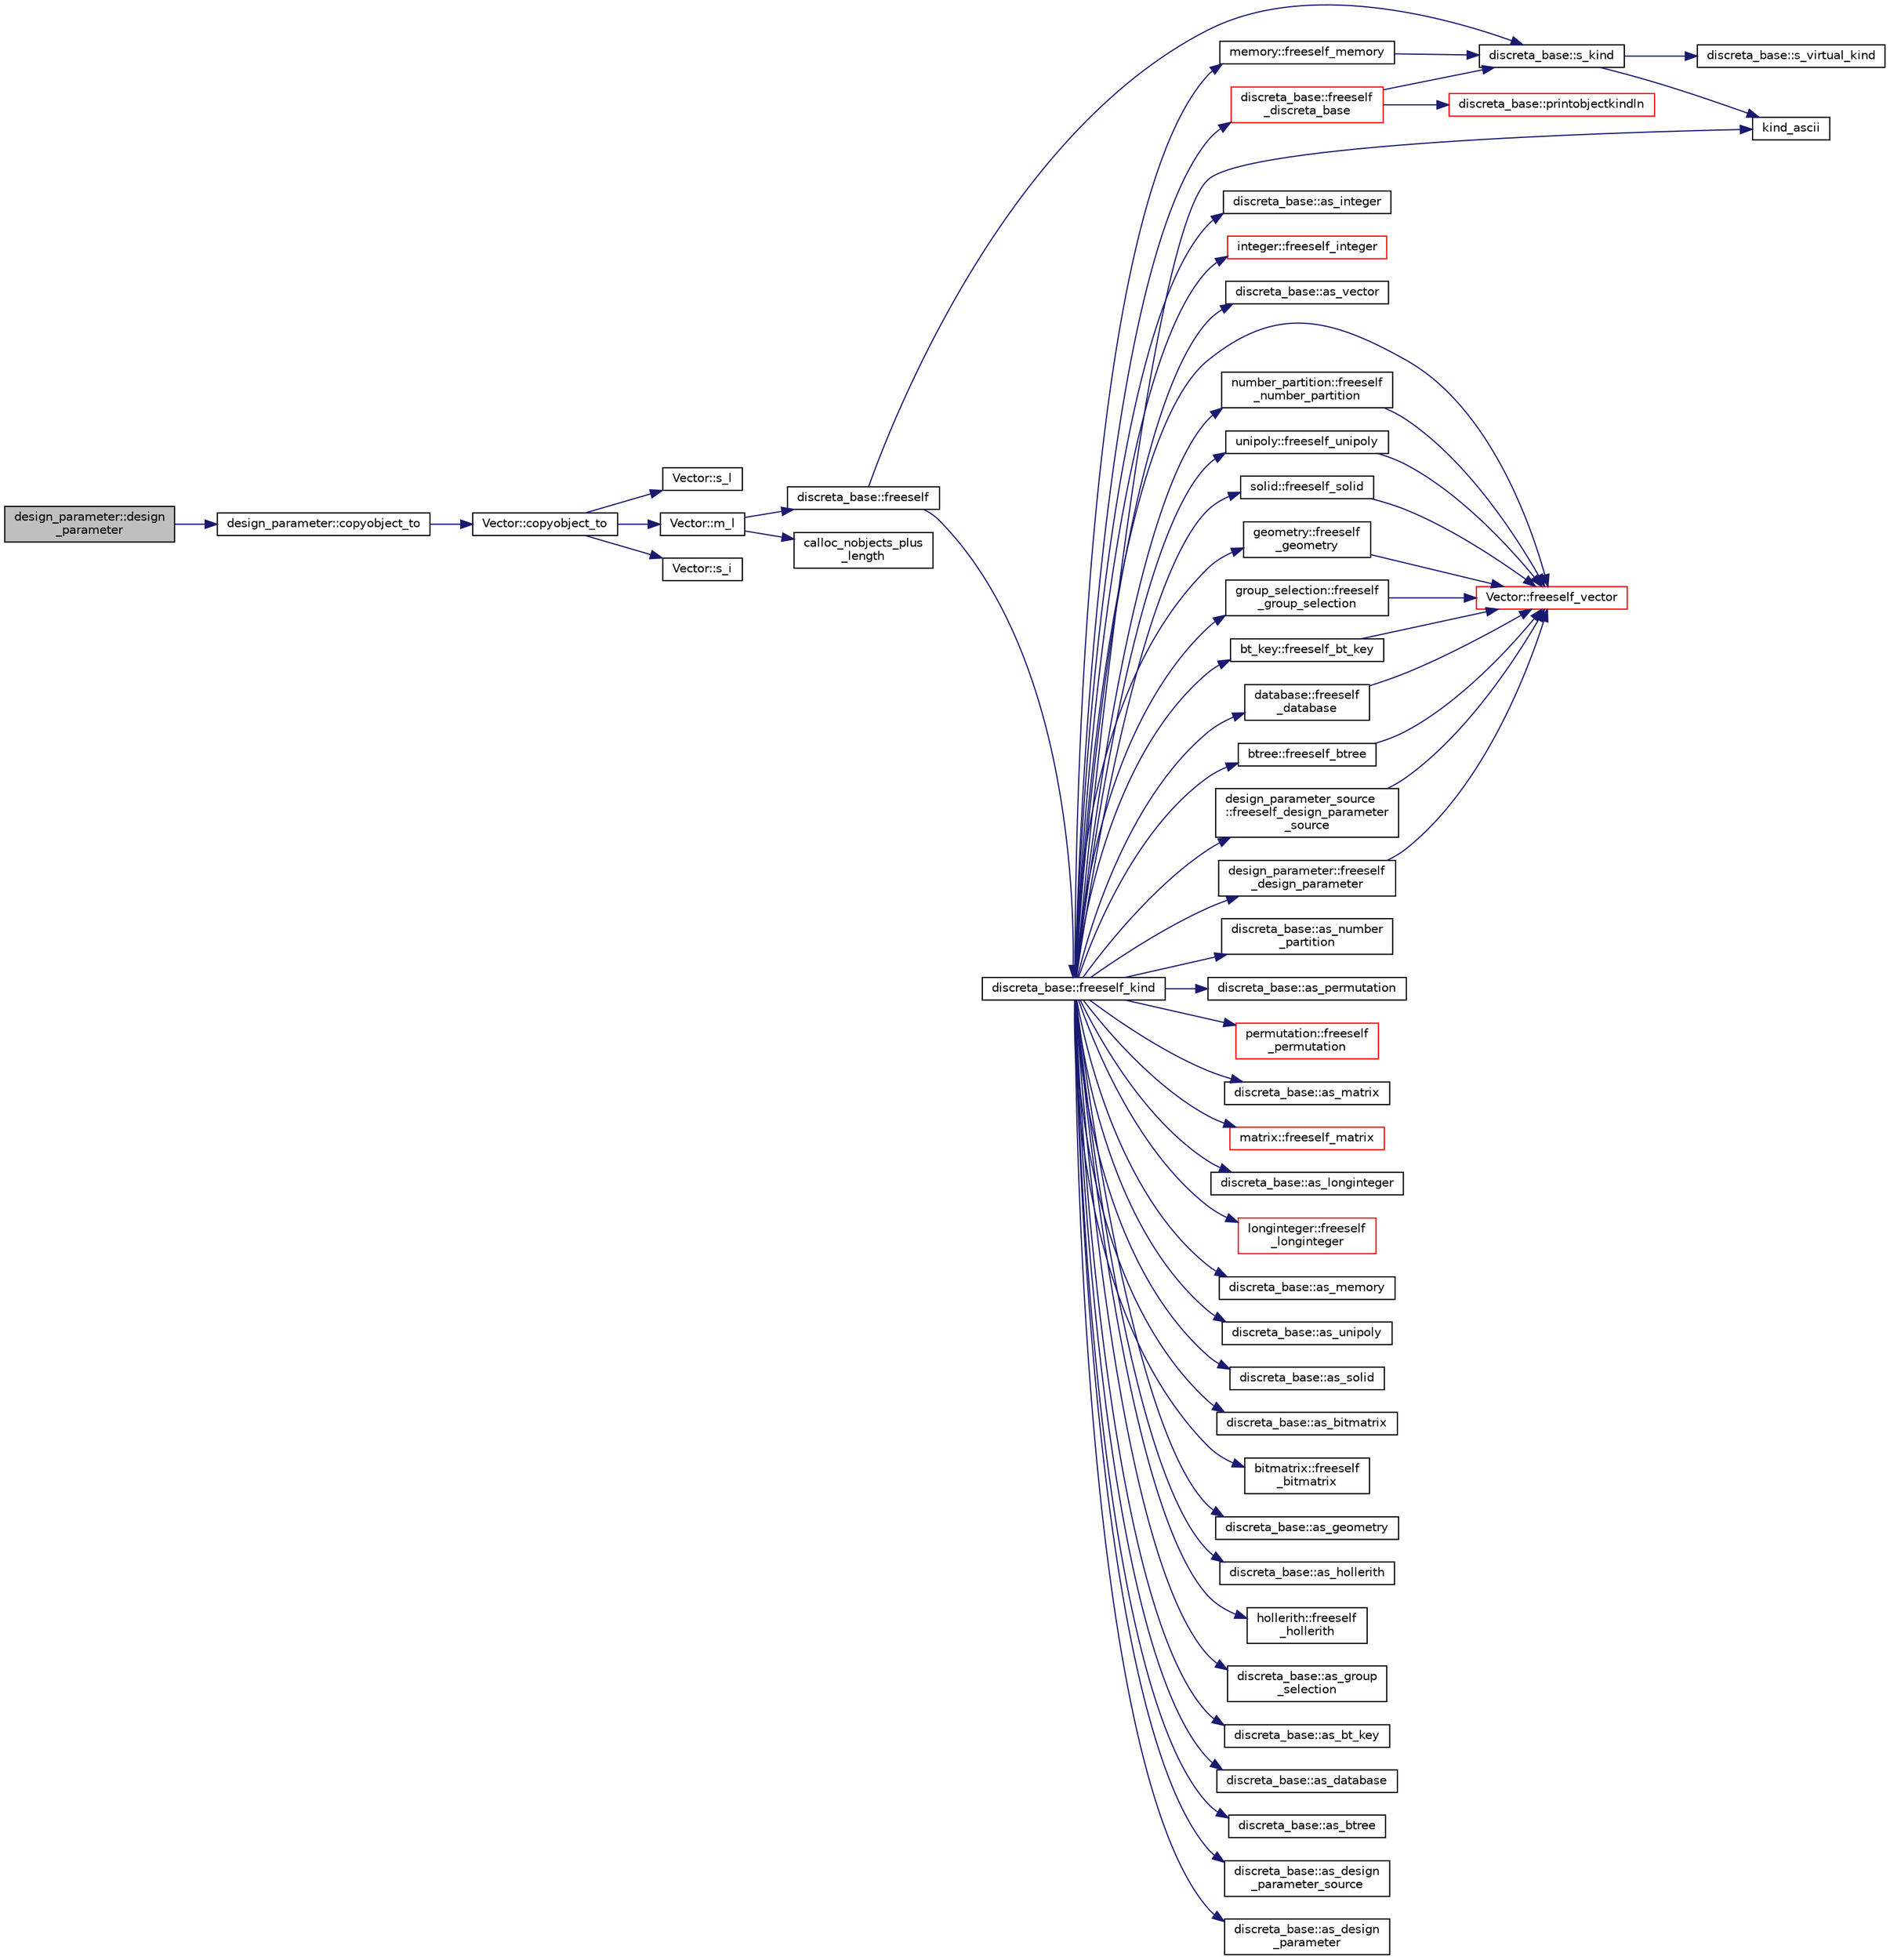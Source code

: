 digraph "design_parameter::design_parameter"
{
  edge [fontname="Helvetica",fontsize="10",labelfontname="Helvetica",labelfontsize="10"];
  node [fontname="Helvetica",fontsize="10",shape=record];
  rankdir="LR";
  Node2 [label="design_parameter::design\l_parameter",height=0.2,width=0.4,color="black", fillcolor="grey75", style="filled", fontcolor="black"];
  Node2 -> Node3 [color="midnightblue",fontsize="10",style="solid",fontname="Helvetica"];
  Node3 [label="design_parameter::copyobject_to",height=0.2,width=0.4,color="black", fillcolor="white", style="filled",URL="$da/d94/classdesign__parameter.html#a4e0434c6fd0d805543d730b40fc8e01f"];
  Node3 -> Node4 [color="midnightblue",fontsize="10",style="solid",fontname="Helvetica"];
  Node4 [label="Vector::copyobject_to",height=0.2,width=0.4,color="black", fillcolor="white", style="filled",URL="$d5/db2/class_vector.html#af657307f3d344c8cef5d633335a5f484"];
  Node4 -> Node5 [color="midnightblue",fontsize="10",style="solid",fontname="Helvetica"];
  Node5 [label="Vector::s_l",height=0.2,width=0.4,color="black", fillcolor="white", style="filled",URL="$d5/db2/class_vector.html#ad2dc082288f858d22a528832289e0704"];
  Node4 -> Node6 [color="midnightblue",fontsize="10",style="solid",fontname="Helvetica"];
  Node6 [label="Vector::m_l",height=0.2,width=0.4,color="black", fillcolor="white", style="filled",URL="$d5/db2/class_vector.html#a00f5520c2a6b4f5282a1a8bcf8ea74eb"];
  Node6 -> Node7 [color="midnightblue",fontsize="10",style="solid",fontname="Helvetica"];
  Node7 [label="discreta_base::freeself",height=0.2,width=0.4,color="black", fillcolor="white", style="filled",URL="$d7/d71/classdiscreta__base.html#a9a3c9501a562293b5667c11b9174d6e5"];
  Node7 -> Node8 [color="midnightblue",fontsize="10",style="solid",fontname="Helvetica"];
  Node8 [label="discreta_base::freeself_kind",height=0.2,width=0.4,color="black", fillcolor="white", style="filled",URL="$d7/d71/classdiscreta__base.html#a63a23ada2165b3838fab719ed458cec8"];
  Node8 -> Node9 [color="midnightblue",fontsize="10",style="solid",fontname="Helvetica"];
  Node9 [label="discreta_base::freeself\l_discreta_base",height=0.2,width=0.4,color="red", fillcolor="white", style="filled",URL="$d7/d71/classdiscreta__base.html#a8b1ec2cee4566034441e066dc2c027db"];
  Node9 -> Node10 [color="midnightblue",fontsize="10",style="solid",fontname="Helvetica"];
  Node10 [label="discreta_base::s_kind",height=0.2,width=0.4,color="black", fillcolor="white", style="filled",URL="$d7/d71/classdiscreta__base.html#a8a830025c74adbbc3362418a7c2ba157"];
  Node10 -> Node11 [color="midnightblue",fontsize="10",style="solid",fontname="Helvetica"];
  Node11 [label="discreta_base::s_virtual_kind",height=0.2,width=0.4,color="black", fillcolor="white", style="filled",URL="$d7/d71/classdiscreta__base.html#a52778a6d6943a468be083d0785d418fb"];
  Node10 -> Node12 [color="midnightblue",fontsize="10",style="solid",fontname="Helvetica"];
  Node12 [label="kind_ascii",height=0.2,width=0.4,color="black", fillcolor="white", style="filled",URL="$d9/d60/discreta_8h.html#ad0ce825a9f29bc6cec27e1b64cfe27bf"];
  Node9 -> Node13 [color="midnightblue",fontsize="10",style="solid",fontname="Helvetica"];
  Node13 [label="discreta_base::printobjectkindln",height=0.2,width=0.4,color="red", fillcolor="white", style="filled",URL="$d7/d71/classdiscreta__base.html#a677ccc8f392ebedde05e453f8cf59559"];
  Node8 -> Node16 [color="midnightblue",fontsize="10",style="solid",fontname="Helvetica"];
  Node16 [label="discreta_base::as_integer",height=0.2,width=0.4,color="black", fillcolor="white", style="filled",URL="$d7/d71/classdiscreta__base.html#a00d7691eaf874fd283d942692fe8dd26"];
  Node8 -> Node17 [color="midnightblue",fontsize="10",style="solid",fontname="Helvetica"];
  Node17 [label="integer::freeself_integer",height=0.2,width=0.4,color="red", fillcolor="white", style="filled",URL="$d0/de5/classinteger.html#a02eb557612c9db1820dd75a77151edc0"];
  Node8 -> Node18 [color="midnightblue",fontsize="10",style="solid",fontname="Helvetica"];
  Node18 [label="discreta_base::as_vector",height=0.2,width=0.4,color="black", fillcolor="white", style="filled",URL="$d7/d71/classdiscreta__base.html#a7bdd6cae39c380b128ee9e17e42cf020"];
  Node8 -> Node19 [color="midnightblue",fontsize="10",style="solid",fontname="Helvetica"];
  Node19 [label="Vector::freeself_vector",height=0.2,width=0.4,color="red", fillcolor="white", style="filled",URL="$d5/db2/class_vector.html#ad55c58937ca8fb342247a2c0fb572d20"];
  Node8 -> Node21 [color="midnightblue",fontsize="10",style="solid",fontname="Helvetica"];
  Node21 [label="discreta_base::as_number\l_partition",height=0.2,width=0.4,color="black", fillcolor="white", style="filled",URL="$d7/d71/classdiscreta__base.html#a307aa09de0e925d46697707968ffab00"];
  Node8 -> Node22 [color="midnightblue",fontsize="10",style="solid",fontname="Helvetica"];
  Node22 [label="number_partition::freeself\l_number_partition",height=0.2,width=0.4,color="black", fillcolor="white", style="filled",URL="$df/d50/classnumber__partition.html#aa74111c1c8cd218b654e7b7c1ca42eb5"];
  Node22 -> Node19 [color="midnightblue",fontsize="10",style="solid",fontname="Helvetica"];
  Node8 -> Node23 [color="midnightblue",fontsize="10",style="solid",fontname="Helvetica"];
  Node23 [label="discreta_base::as_permutation",height=0.2,width=0.4,color="black", fillcolor="white", style="filled",URL="$d7/d71/classdiscreta__base.html#aa4e72f36a82984239b12ae831e131098"];
  Node8 -> Node24 [color="midnightblue",fontsize="10",style="solid",fontname="Helvetica"];
  Node24 [label="permutation::freeself\l_permutation",height=0.2,width=0.4,color="red", fillcolor="white", style="filled",URL="$d0/d08/classpermutation.html#a1f86343fa765d71c976d79e5ce372c12"];
  Node8 -> Node25 [color="midnightblue",fontsize="10",style="solid",fontname="Helvetica"];
  Node25 [label="discreta_base::as_matrix",height=0.2,width=0.4,color="black", fillcolor="white", style="filled",URL="$d7/d71/classdiscreta__base.html#ae4d7f56d917a4707b838fbffde6467ff"];
  Node8 -> Node26 [color="midnightblue",fontsize="10",style="solid",fontname="Helvetica"];
  Node26 [label="matrix::freeself_matrix",height=0.2,width=0.4,color="red", fillcolor="white", style="filled",URL="$d1/d8d/classmatrix.html#ab47d61820499f35c15bf82fb6a3b9bd1"];
  Node8 -> Node28 [color="midnightblue",fontsize="10",style="solid",fontname="Helvetica"];
  Node28 [label="discreta_base::as_longinteger",height=0.2,width=0.4,color="black", fillcolor="white", style="filled",URL="$d7/d71/classdiscreta__base.html#a20a094639eb711b10c8694c51937f7cd"];
  Node8 -> Node29 [color="midnightblue",fontsize="10",style="solid",fontname="Helvetica"];
  Node29 [label="longinteger::freeself\l_longinteger",height=0.2,width=0.4,color="red", fillcolor="white", style="filled",URL="$d3/d71/classlonginteger.html#a82006f4b7c6bf897de0387497e16c219"];
  Node8 -> Node31 [color="midnightblue",fontsize="10",style="solid",fontname="Helvetica"];
  Node31 [label="discreta_base::as_memory",height=0.2,width=0.4,color="black", fillcolor="white", style="filled",URL="$d7/d71/classdiscreta__base.html#ad94b2d7dce0cd4fa22db57f6e79c4bd2"];
  Node8 -> Node32 [color="midnightblue",fontsize="10",style="solid",fontname="Helvetica"];
  Node32 [label="memory::freeself_memory",height=0.2,width=0.4,color="black", fillcolor="white", style="filled",URL="$d8/d99/classmemory.html#a19366f9105d79a0e818cc19255d7ef4f"];
  Node32 -> Node10 [color="midnightblue",fontsize="10",style="solid",fontname="Helvetica"];
  Node8 -> Node33 [color="midnightblue",fontsize="10",style="solid",fontname="Helvetica"];
  Node33 [label="discreta_base::as_unipoly",height=0.2,width=0.4,color="black", fillcolor="white", style="filled",URL="$d7/d71/classdiscreta__base.html#ad50d8027f039fe5c2478cddb243adc9d"];
  Node8 -> Node34 [color="midnightblue",fontsize="10",style="solid",fontname="Helvetica"];
  Node34 [label="unipoly::freeself_unipoly",height=0.2,width=0.4,color="black", fillcolor="white", style="filled",URL="$d1/d89/classunipoly.html#aad315db6c6adb555a0c63877aab7d27e"];
  Node34 -> Node19 [color="midnightblue",fontsize="10",style="solid",fontname="Helvetica"];
  Node8 -> Node35 [color="midnightblue",fontsize="10",style="solid",fontname="Helvetica"];
  Node35 [label="discreta_base::as_solid",height=0.2,width=0.4,color="black", fillcolor="white", style="filled",URL="$d7/d71/classdiscreta__base.html#a1fc5f2b85ec97ab0a69dd64903c970a5"];
  Node8 -> Node36 [color="midnightblue",fontsize="10",style="solid",fontname="Helvetica"];
  Node36 [label="solid::freeself_solid",height=0.2,width=0.4,color="black", fillcolor="white", style="filled",URL="$d8/def/classsolid.html#a84c2f0abd7b24b1cf2ccefa9c99567fe"];
  Node36 -> Node19 [color="midnightblue",fontsize="10",style="solid",fontname="Helvetica"];
  Node8 -> Node37 [color="midnightblue",fontsize="10",style="solid",fontname="Helvetica"];
  Node37 [label="discreta_base::as_bitmatrix",height=0.2,width=0.4,color="black", fillcolor="white", style="filled",URL="$d7/d71/classdiscreta__base.html#a071ad54ea8ef6c9d1d15f532e5a76df6"];
  Node8 -> Node38 [color="midnightblue",fontsize="10",style="solid",fontname="Helvetica"];
  Node38 [label="bitmatrix::freeself\l_bitmatrix",height=0.2,width=0.4,color="black", fillcolor="white", style="filled",URL="$de/dc8/classbitmatrix.html#a4b84eed56a244df63819eae6b7ba1eff"];
  Node8 -> Node39 [color="midnightblue",fontsize="10",style="solid",fontname="Helvetica"];
  Node39 [label="discreta_base::as_geometry",height=0.2,width=0.4,color="black", fillcolor="white", style="filled",URL="$d7/d71/classdiscreta__base.html#a38fc7b4cdd830703e9d87354b79bc5c8"];
  Node8 -> Node40 [color="midnightblue",fontsize="10",style="solid",fontname="Helvetica"];
  Node40 [label="geometry::freeself\l_geometry",height=0.2,width=0.4,color="black", fillcolor="white", style="filled",URL="$da/d44/classgeometry.html#a504b1b52d24b4ae00d9fd0b7838b57e6"];
  Node40 -> Node19 [color="midnightblue",fontsize="10",style="solid",fontname="Helvetica"];
  Node8 -> Node41 [color="midnightblue",fontsize="10",style="solid",fontname="Helvetica"];
  Node41 [label="discreta_base::as_hollerith",height=0.2,width=0.4,color="black", fillcolor="white", style="filled",URL="$d7/d71/classdiscreta__base.html#a3e66f82711f314710107e2f29e589690"];
  Node8 -> Node42 [color="midnightblue",fontsize="10",style="solid",fontname="Helvetica"];
  Node42 [label="hollerith::freeself\l_hollerith",height=0.2,width=0.4,color="black", fillcolor="white", style="filled",URL="$d8/d99/classhollerith.html#a240d1b30780c9e09323d0b3ad5e2d1f7"];
  Node8 -> Node43 [color="midnightblue",fontsize="10",style="solid",fontname="Helvetica"];
  Node43 [label="discreta_base::as_group\l_selection",height=0.2,width=0.4,color="black", fillcolor="white", style="filled",URL="$d7/d71/classdiscreta__base.html#aae1bac4883c567718bef9fb610abbdc8"];
  Node8 -> Node44 [color="midnightblue",fontsize="10",style="solid",fontname="Helvetica"];
  Node44 [label="group_selection::freeself\l_group_selection",height=0.2,width=0.4,color="black", fillcolor="white", style="filled",URL="$d6/db0/classgroup__selection.html#a778b1a466858bf7f90516eeba1795798"];
  Node44 -> Node19 [color="midnightblue",fontsize="10",style="solid",fontname="Helvetica"];
  Node8 -> Node45 [color="midnightblue",fontsize="10",style="solid",fontname="Helvetica"];
  Node45 [label="discreta_base::as_bt_key",height=0.2,width=0.4,color="black", fillcolor="white", style="filled",URL="$d7/d71/classdiscreta__base.html#a2734c6e08dca17cf6588bd5064ec1b9f"];
  Node8 -> Node46 [color="midnightblue",fontsize="10",style="solid",fontname="Helvetica"];
  Node46 [label="bt_key::freeself_bt_key",height=0.2,width=0.4,color="black", fillcolor="white", style="filled",URL="$d1/de5/classbt__key.html#aad1f5a9b943d3ae072f1d09a9bb126c6"];
  Node46 -> Node19 [color="midnightblue",fontsize="10",style="solid",fontname="Helvetica"];
  Node8 -> Node47 [color="midnightblue",fontsize="10",style="solid",fontname="Helvetica"];
  Node47 [label="discreta_base::as_database",height=0.2,width=0.4,color="black", fillcolor="white", style="filled",URL="$d7/d71/classdiscreta__base.html#ab055d39d58210a2b03ba3d33703b09a9"];
  Node8 -> Node48 [color="midnightblue",fontsize="10",style="solid",fontname="Helvetica"];
  Node48 [label="database::freeself\l_database",height=0.2,width=0.4,color="black", fillcolor="white", style="filled",URL="$db/d72/classdatabase.html#a4dc263211f9b364e4fa733c8cf53e066"];
  Node48 -> Node19 [color="midnightblue",fontsize="10",style="solid",fontname="Helvetica"];
  Node8 -> Node49 [color="midnightblue",fontsize="10",style="solid",fontname="Helvetica"];
  Node49 [label="discreta_base::as_btree",height=0.2,width=0.4,color="black", fillcolor="white", style="filled",URL="$d7/d71/classdiscreta__base.html#a78e76674cef2ec113c17989c11288778"];
  Node8 -> Node50 [color="midnightblue",fontsize="10",style="solid",fontname="Helvetica"];
  Node50 [label="btree::freeself_btree",height=0.2,width=0.4,color="black", fillcolor="white", style="filled",URL="$dd/db0/classbtree.html#af866a69c5f887781efdcd491d71f2c28"];
  Node50 -> Node19 [color="midnightblue",fontsize="10",style="solid",fontname="Helvetica"];
  Node8 -> Node51 [color="midnightblue",fontsize="10",style="solid",fontname="Helvetica"];
  Node51 [label="discreta_base::as_design\l_parameter_source",height=0.2,width=0.4,color="black", fillcolor="white", style="filled",URL="$d7/d71/classdiscreta__base.html#a59cbf837c6582ded5bc586265d13d81a"];
  Node8 -> Node52 [color="midnightblue",fontsize="10",style="solid",fontname="Helvetica"];
  Node52 [label="design_parameter_source\l::freeself_design_parameter\l_source",height=0.2,width=0.4,color="black", fillcolor="white", style="filled",URL="$df/d4b/classdesign__parameter__source.html#a61e751fbde5330ede70525d4953bbc79"];
  Node52 -> Node19 [color="midnightblue",fontsize="10",style="solid",fontname="Helvetica"];
  Node8 -> Node53 [color="midnightblue",fontsize="10",style="solid",fontname="Helvetica"];
  Node53 [label="discreta_base::as_design\l_parameter",height=0.2,width=0.4,color="black", fillcolor="white", style="filled",URL="$d7/d71/classdiscreta__base.html#aab24ff38ea1c5471ab3de42e014d0f2a"];
  Node8 -> Node54 [color="midnightblue",fontsize="10",style="solid",fontname="Helvetica"];
  Node54 [label="design_parameter::freeself\l_design_parameter",height=0.2,width=0.4,color="black", fillcolor="white", style="filled",URL="$da/d94/classdesign__parameter.html#a0e7274960527530080b673a9d9e53fed"];
  Node54 -> Node19 [color="midnightblue",fontsize="10",style="solid",fontname="Helvetica"];
  Node8 -> Node12 [color="midnightblue",fontsize="10",style="solid",fontname="Helvetica"];
  Node7 -> Node10 [color="midnightblue",fontsize="10",style="solid",fontname="Helvetica"];
  Node6 -> Node55 [color="midnightblue",fontsize="10",style="solid",fontname="Helvetica"];
  Node55 [label="calloc_nobjects_plus\l_length",height=0.2,width=0.4,color="black", fillcolor="white", style="filled",URL="$d9/d60/discreta_8h.html#a71599d54c8c17dfa065a363f5cdd0aa4"];
  Node4 -> Node56 [color="midnightblue",fontsize="10",style="solid",fontname="Helvetica"];
  Node56 [label="Vector::s_i",height=0.2,width=0.4,color="black", fillcolor="white", style="filled",URL="$d5/db2/class_vector.html#a1c4fe1752523df8119f70dd550244871"];
}
